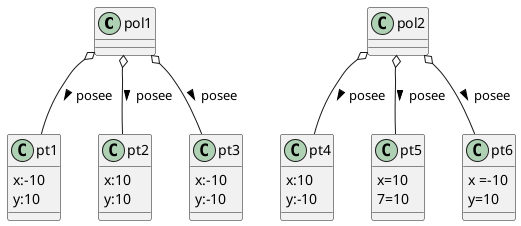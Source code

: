 @startuml
class pol1{

}

class pt1{
  x:-10
  y:10
}
pol1 o-- pt1  :posee >

class pt2{
  x:10
  y:10
}

pol1 o-- pt2  :posee >
class pol1{

}

class pt3{
  x:-10
  y:-10
}
pol1 o-- pt3  :posee >

class pt4{
  x:10
  y:-10
}

class pol2{

}

pol2 o-- pt4  :posee >

class pt5{
x=10
7=10
}

pol2 o-- pt5 :posee >

class pt6{
x =-10
y=10

}
pol2 o-- pt6 :posee >


@enduml
